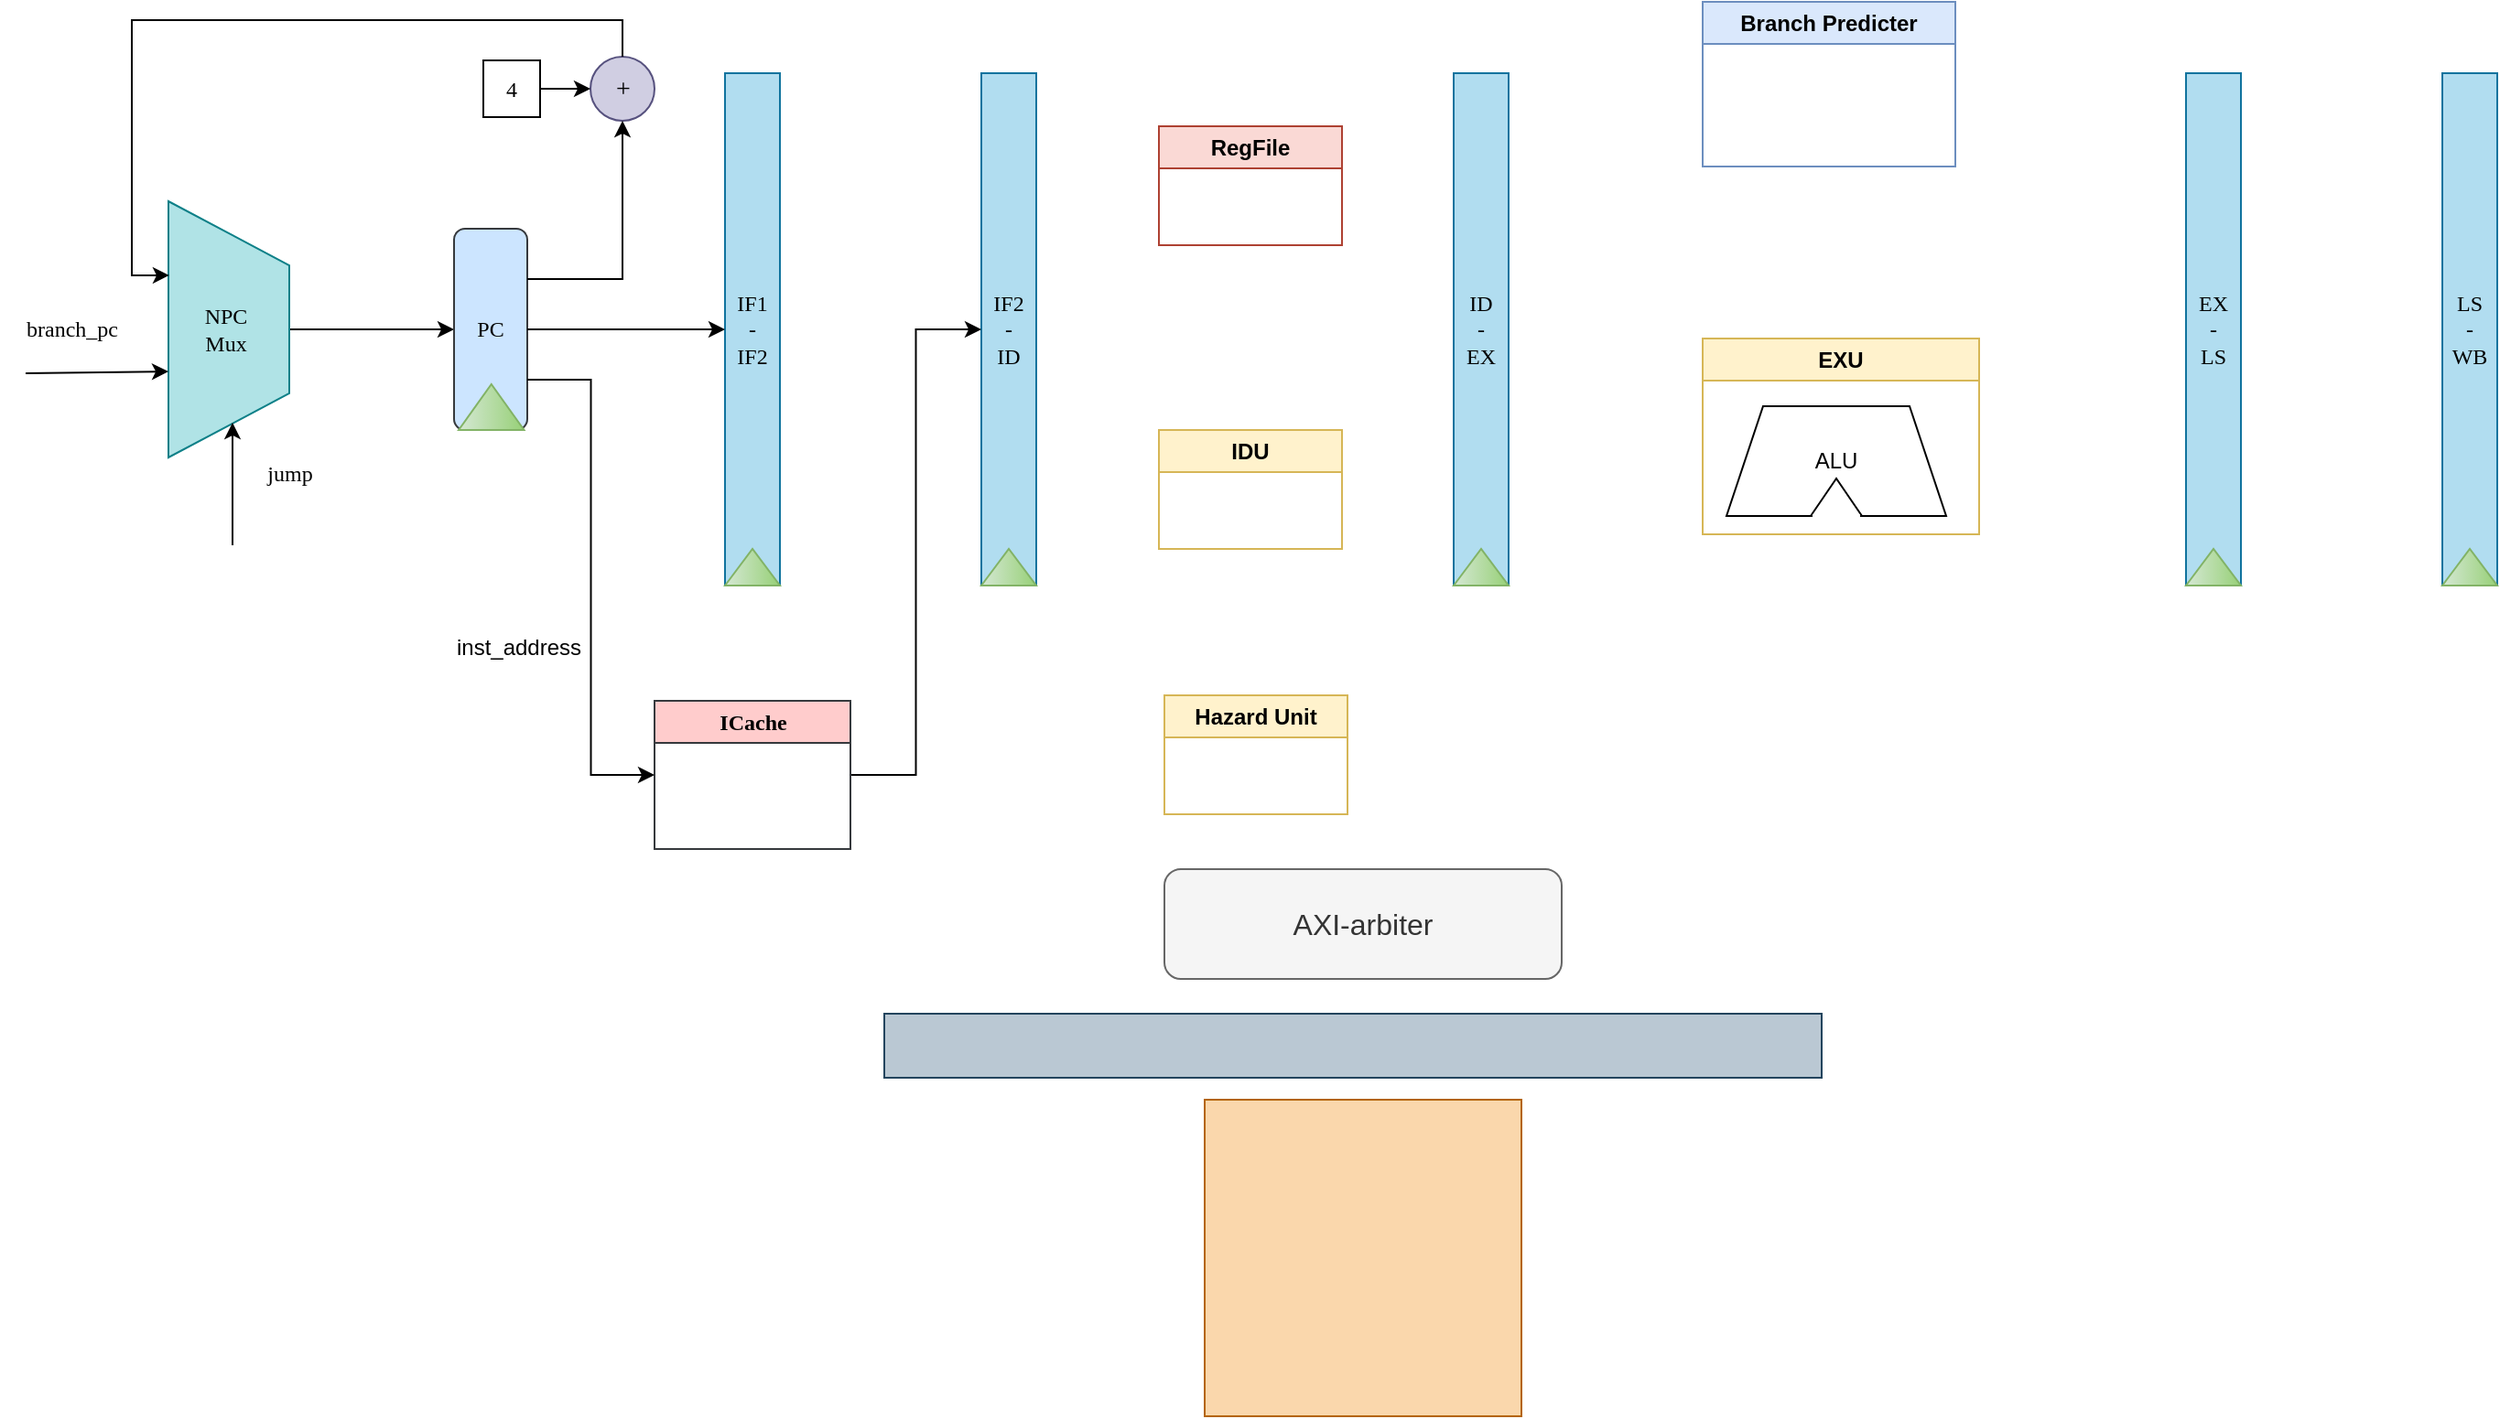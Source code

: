 <mxfile version="26.2.13">
  <diagram name="第 1 页" id="i_lu6gf9jANUXiw85ay-">
    <mxGraphModel dx="2563" dy="901" grid="0" gridSize="10" guides="1" tooltips="1" connect="1" arrows="1" fold="1" page="1" pageScale="1" pageWidth="827" pageHeight="1169" math="0" shadow="0">
      <root>
        <mxCell id="0" />
        <mxCell id="1" parent="0" />
        <mxCell id="-_rxrSTBlriCxvDMtsWQ-1" value="IF1&lt;div&gt;-&lt;/div&gt;&lt;div&gt;IF2&lt;/div&gt;" style="rounded=0;whiteSpace=wrap;html=1;fillColor=#b1ddf0;strokeColor=#10739e;fontFamily=Comic Sans MS;" vertex="1" parent="1">
          <mxGeometry x="130" y="180" width="30" height="280" as="geometry" />
        </mxCell>
        <mxCell id="-_rxrSTBlriCxvDMtsWQ-2" value="" style="triangle;whiteSpace=wrap;html=1;rotation=-90;fillColor=#d5e8d4;strokeColor=#82b366;gradientColor=#97d077;fontFamily=Comic Sans MS;" vertex="1" parent="1">
          <mxGeometry x="135" y="435" width="20" height="30" as="geometry" />
        </mxCell>
        <mxCell id="-_rxrSTBlriCxvDMtsWQ-3" value="IF2&lt;div&gt;-&lt;/div&gt;&lt;div&gt;ID&lt;/div&gt;" style="rounded=0;whiteSpace=wrap;html=1;fillColor=#b1ddf0;strokeColor=#10739e;fontFamily=Comic Sans MS;" vertex="1" parent="1">
          <mxGeometry x="270" y="180" width="30" height="280" as="geometry" />
        </mxCell>
        <mxCell id="-_rxrSTBlriCxvDMtsWQ-4" value="" style="triangle;whiteSpace=wrap;html=1;rotation=-90;fillColor=#d5e8d4;strokeColor=#82b366;gradientColor=#97d077;fontFamily=Comic Sans MS;" vertex="1" parent="1">
          <mxGeometry x="275" y="435" width="20" height="30" as="geometry" />
        </mxCell>
        <mxCell id="-_rxrSTBlriCxvDMtsWQ-5" value="ID&lt;div&gt;-&lt;/div&gt;&lt;div&gt;EX&lt;/div&gt;" style="rounded=0;whiteSpace=wrap;html=1;fillColor=#b1ddf0;strokeColor=#10739e;fontFamily=Comic Sans MS;" vertex="1" parent="1">
          <mxGeometry x="528" y="180" width="30" height="280" as="geometry" />
        </mxCell>
        <mxCell id="-_rxrSTBlriCxvDMtsWQ-6" value="" style="triangle;whiteSpace=wrap;html=1;rotation=-90;fillColor=#d5e8d4;strokeColor=#82b366;gradientColor=#97d077;fontFamily=Comic Sans MS;" vertex="1" parent="1">
          <mxGeometry x="533" y="435" width="20" height="30" as="geometry" />
        </mxCell>
        <mxCell id="-_rxrSTBlriCxvDMtsWQ-7" value="EX&lt;br&gt;&lt;div&gt;-&lt;/div&gt;&lt;div&gt;LS&lt;/div&gt;" style="rounded=0;whiteSpace=wrap;html=1;fillColor=#b1ddf0;strokeColor=#10739e;fontFamily=Comic Sans MS;" vertex="1" parent="1">
          <mxGeometry x="928" y="180" width="30" height="280" as="geometry" />
        </mxCell>
        <mxCell id="-_rxrSTBlriCxvDMtsWQ-8" value="" style="triangle;whiteSpace=wrap;html=1;rotation=-90;fillColor=#d5e8d4;strokeColor=#82b366;gradientColor=#97d077;fontFamily=Comic Sans MS;" vertex="1" parent="1">
          <mxGeometry x="933" y="435" width="20" height="30" as="geometry" />
        </mxCell>
        <mxCell id="-_rxrSTBlriCxvDMtsWQ-9" value="LS&lt;div&gt;-&lt;/div&gt;&lt;div&gt;WB&lt;/div&gt;" style="rounded=0;whiteSpace=wrap;html=1;fillColor=#b1ddf0;strokeColor=#10739e;fontFamily=Comic Sans MS;" vertex="1" parent="1">
          <mxGeometry x="1068" y="180" width="30" height="280" as="geometry" />
        </mxCell>
        <mxCell id="-_rxrSTBlriCxvDMtsWQ-10" value="" style="triangle;whiteSpace=wrap;html=1;rotation=-90;fillColor=#d5e8d4;strokeColor=#82b366;gradientColor=#97d077;fontFamily=Comic Sans MS;" vertex="1" parent="1">
          <mxGeometry x="1073" y="435" width="20" height="30" as="geometry" />
        </mxCell>
        <mxCell id="-_rxrSTBlriCxvDMtsWQ-34" style="edgeStyle=orthogonalEdgeStyle;rounded=0;orthogonalLoop=1;jettySize=auto;html=1;exitX=1;exitY=0.5;exitDx=0;exitDy=0;entryX=0;entryY=0.5;entryDx=0;entryDy=0;" edge="1" parent="1" source="-_rxrSTBlriCxvDMtsWQ-13" target="-_rxrSTBlriCxvDMtsWQ-3">
          <mxGeometry relative="1" as="geometry" />
        </mxCell>
        <mxCell id="-_rxrSTBlriCxvDMtsWQ-13" value="ICache" style="swimlane;whiteSpace=wrap;html=1;fillColor=#ffcccc;strokeColor=#36393d;fontFamily=Comic Sans MS;" vertex="1" parent="1">
          <mxGeometry x="91.5" y="523" width="107" height="81" as="geometry" />
        </mxCell>
        <mxCell id="-_rxrSTBlriCxvDMtsWQ-31" style="edgeStyle=orthogonalEdgeStyle;rounded=0;orthogonalLoop=1;jettySize=auto;html=1;exitX=1;exitY=0.5;exitDx=0;exitDy=0;exitPerimeter=0;entryX=0;entryY=0.5;entryDx=0;entryDy=0;" edge="1" parent="1" source="-_rxrSTBlriCxvDMtsWQ-17" target="-_rxrSTBlriCxvDMtsWQ-11">
          <mxGeometry relative="1" as="geometry" />
        </mxCell>
        <mxCell id="-_rxrSTBlriCxvDMtsWQ-17" value="" style="verticalLabelPosition=bottom;align=center;dashed=0;html=1;verticalAlign=top;shape=mxgraph.pid.piping.concentric_reducer;fillColor=#b0e3e6;strokeColor=#0e8088;fontFamily=Comic Sans MS;" vertex="1" parent="1">
          <mxGeometry x="-174" y="250" width="66" height="140" as="geometry" />
        </mxCell>
        <mxCell id="-_rxrSTBlriCxvDMtsWQ-19" value="NPC&lt;div&gt;Mux&lt;/div&gt;" style="text;html=1;align=center;verticalAlign=middle;resizable=0;points=[];autosize=1;strokeColor=none;fillColor=none;fontFamily=Comic Sans MS;" vertex="1" parent="1">
          <mxGeometry x="-164" y="299.5" width="42" height="41" as="geometry" />
        </mxCell>
        <mxCell id="-_rxrSTBlriCxvDMtsWQ-20" value="&lt;font style=&quot;font-size: 14px;&quot;&gt;+&lt;/font&gt;" style="ellipse;whiteSpace=wrap;html=1;aspect=fixed;fillColor=#d0cee2;strokeColor=#56517e;fontFamily=Comic Sans MS;" vertex="1" parent="1">
          <mxGeometry x="56.5" y="171" width="35" height="35" as="geometry" />
        </mxCell>
        <mxCell id="-_rxrSTBlriCxvDMtsWQ-21" value="" style="group;fontFamily=Comic Sans MS;" vertex="1" connectable="0" parent="1">
          <mxGeometry x="-18" y="265" width="40" height="110.005" as="geometry" />
        </mxCell>
        <mxCell id="-_rxrSTBlriCxvDMtsWQ-11" value="PC" style="rounded=1;whiteSpace=wrap;html=1;fillColor=#cce5ff;strokeColor=#36393d;fontFamily=Comic Sans MS;" vertex="1" parent="-_rxrSTBlriCxvDMtsWQ-21">
          <mxGeometry width="40" height="110" as="geometry" />
        </mxCell>
        <mxCell id="-_rxrSTBlriCxvDMtsWQ-12" value="" style="triangle;whiteSpace=wrap;html=1;rotation=-90;fillColor=#d5e8d4;strokeColor=#82b366;gradientColor=#97d077;fontFamily=Comic Sans MS;" vertex="1" parent="-_rxrSTBlriCxvDMtsWQ-21">
          <mxGeometry x="7.88" y="79.63" width="25" height="35.75" as="geometry" />
        </mxCell>
        <mxCell id="-_rxrSTBlriCxvDMtsWQ-22" style="edgeStyle=orthogonalEdgeStyle;rounded=0;orthogonalLoop=1;jettySize=auto;html=1;entryX=0;entryY=0.5;entryDx=0;entryDy=0;fontFamily=Comic Sans MS;" edge="1" parent="1" source="-_rxrSTBlriCxvDMtsWQ-11" target="-_rxrSTBlriCxvDMtsWQ-1">
          <mxGeometry relative="1" as="geometry" />
        </mxCell>
        <mxCell id="-_rxrSTBlriCxvDMtsWQ-23" style="edgeStyle=orthogonalEdgeStyle;rounded=0;orthogonalLoop=1;jettySize=auto;html=1;exitX=1;exitY=0.25;exitDx=0;exitDy=0;entryX=0.5;entryY=1;entryDx=0;entryDy=0;fontFamily=Comic Sans MS;" edge="1" parent="1" source="-_rxrSTBlriCxvDMtsWQ-11" target="-_rxrSTBlriCxvDMtsWQ-20">
          <mxGeometry relative="1" as="geometry" />
        </mxCell>
        <mxCell id="-_rxrSTBlriCxvDMtsWQ-25" style="edgeStyle=orthogonalEdgeStyle;rounded=0;orthogonalLoop=1;jettySize=auto;html=1;exitX=1;exitY=0.5;exitDx=0;exitDy=0;entryX=0;entryY=0.5;entryDx=0;entryDy=0;fontFamily=Comic Sans MS;" edge="1" parent="1" source="-_rxrSTBlriCxvDMtsWQ-24" target="-_rxrSTBlriCxvDMtsWQ-20">
          <mxGeometry relative="1" as="geometry" />
        </mxCell>
        <mxCell id="-_rxrSTBlriCxvDMtsWQ-24" value="4" style="whiteSpace=wrap;html=1;aspect=fixed;fontFamily=Comic Sans MS;" vertex="1" parent="1">
          <mxGeometry x="-2" y="173" width="31" height="31" as="geometry" />
        </mxCell>
        <mxCell id="-_rxrSTBlriCxvDMtsWQ-26" style="edgeStyle=orthogonalEdgeStyle;rounded=0;orthogonalLoop=1;jettySize=auto;html=1;exitX=0.5;exitY=0;exitDx=0;exitDy=0;entryX=0.007;entryY=0.289;entryDx=0;entryDy=0;entryPerimeter=0;fontFamily=Comic Sans MS;" edge="1" parent="1" source="-_rxrSTBlriCxvDMtsWQ-20" target="-_rxrSTBlriCxvDMtsWQ-17">
          <mxGeometry relative="1" as="geometry" />
        </mxCell>
        <mxCell id="-_rxrSTBlriCxvDMtsWQ-27" value="" style="endArrow=classic;html=1;rounded=0;fontFamily=Comic Sans MS;" edge="1" parent="1">
          <mxGeometry width="50" height="50" relative="1" as="geometry">
            <mxPoint x="-252" y="344" as="sourcePoint" />
            <mxPoint x="-174" y="343" as="targetPoint" />
          </mxGeometry>
        </mxCell>
        <mxCell id="-_rxrSTBlriCxvDMtsWQ-28" value="branch_pc" style="text;html=1;align=center;verticalAlign=middle;resizable=0;points=[];autosize=1;strokeColor=none;fillColor=none;fontFamily=Comic Sans MS;" vertex="1" parent="1">
          <mxGeometry x="-266" y="307" width="77" height="26" as="geometry" />
        </mxCell>
        <mxCell id="-_rxrSTBlriCxvDMtsWQ-29" value="" style="endArrow=classic;html=1;rounded=0;fontFamily=Comic Sans MS;" edge="1" parent="1">
          <mxGeometry width="50" height="50" relative="1" as="geometry">
            <mxPoint x="-139" y="438" as="sourcePoint" />
            <mxPoint x="-139" y="371" as="targetPoint" />
          </mxGeometry>
        </mxCell>
        <mxCell id="-_rxrSTBlriCxvDMtsWQ-30" value="jump" style="text;html=1;align=center;verticalAlign=middle;resizable=0;points=[];autosize=1;strokeColor=none;fillColor=none;fontFamily=Comic Sans MS;" vertex="1" parent="1">
          <mxGeometry x="-131" y="386" width="45" height="26" as="geometry" />
        </mxCell>
        <mxCell id="-_rxrSTBlriCxvDMtsWQ-32" style="edgeStyle=orthogonalEdgeStyle;rounded=0;orthogonalLoop=1;jettySize=auto;html=1;exitX=1;exitY=0.75;exitDx=0;exitDy=0;entryX=0;entryY=0.5;entryDx=0;entryDy=0;" edge="1" parent="1" source="-_rxrSTBlriCxvDMtsWQ-11" target="-_rxrSTBlriCxvDMtsWQ-13">
          <mxGeometry relative="1" as="geometry" />
        </mxCell>
        <mxCell id="-_rxrSTBlriCxvDMtsWQ-33" value="inst_address" style="text;html=1;align=center;verticalAlign=middle;resizable=0;points=[];autosize=1;strokeColor=none;fillColor=none;" vertex="1" parent="1">
          <mxGeometry x="-26" y="481" width="86" height="26" as="geometry" />
        </mxCell>
        <mxCell id="-_rxrSTBlriCxvDMtsWQ-35" value="RegFile" style="swimlane;whiteSpace=wrap;html=1;fillColor=#fad9d5;strokeColor=#ae4132;" vertex="1" parent="1">
          <mxGeometry x="367" y="209" width="100" height="65" as="geometry" />
        </mxCell>
        <mxCell id="-_rxrSTBlriCxvDMtsWQ-36" value="IDU" style="swimlane;whiteSpace=wrap;html=1;fillColor=#fff2cc;strokeColor=#d6b656;" vertex="1" parent="1">
          <mxGeometry x="367" y="375.01" width="100" height="65" as="geometry" />
        </mxCell>
        <mxCell id="-_rxrSTBlriCxvDMtsWQ-42" value="Branch Predicter" style="swimlane;whiteSpace=wrap;html=1;fillColor=#dae8fc;strokeColor=#6c8ebf;gradientColor=none;" vertex="1" parent="1">
          <mxGeometry x="664" y="141" width="138" height="90" as="geometry" />
        </mxCell>
        <mxCell id="-_rxrSTBlriCxvDMtsWQ-45" value="EXU" style="swimlane;whiteSpace=wrap;html=1;fillColor=#fff2cc;strokeColor=#d6b656;" vertex="1" parent="1">
          <mxGeometry x="664" y="325" width="151" height="107" as="geometry" />
        </mxCell>
        <mxCell id="-_rxrSTBlriCxvDMtsWQ-48" value="" style="group" vertex="1" connectable="0" parent="-_rxrSTBlriCxvDMtsWQ-45">
          <mxGeometry x="13" y="37" width="120" height="63.75" as="geometry" />
        </mxCell>
        <mxCell id="-_rxrSTBlriCxvDMtsWQ-46" value="ALU" style="shape=trapezoid;perimeter=trapezoidPerimeter;whiteSpace=wrap;html=1;fixedSize=1;" vertex="1" parent="-_rxrSTBlriCxvDMtsWQ-48">
          <mxGeometry width="120" height="60" as="geometry" />
        </mxCell>
        <mxCell id="-_rxrSTBlriCxvDMtsWQ-47" value="" style="triangle;whiteSpace=wrap;html=1;rotation=-90;" vertex="1" parent="-_rxrSTBlriCxvDMtsWQ-48">
          <mxGeometry x="49.75" y="35.75" width="20.5" height="28" as="geometry" />
        </mxCell>
        <mxCell id="-_rxrSTBlriCxvDMtsWQ-49" value="" style="rounded=1;whiteSpace=wrap;html=1;strokeColor=none;arcSize=18;" vertex="1" parent="-_rxrSTBlriCxvDMtsWQ-48">
          <mxGeometry x="47" y="58.75" width="26" height="5" as="geometry" />
        </mxCell>
        <mxCell id="-_rxrSTBlriCxvDMtsWQ-50" value="Hazard Unit" style="swimlane;whiteSpace=wrap;html=1;fillColor=#fff2cc;strokeColor=#d6b656;" vertex="1" parent="1">
          <mxGeometry x="370" y="520" width="100" height="65" as="geometry" />
        </mxCell>
        <mxCell id="-_rxrSTBlriCxvDMtsWQ-51" value="&lt;font size=&quot;3&quot;&gt;AXI-arbiter&lt;/font&gt;" style="rounded=1;whiteSpace=wrap;html=1;fillColor=#f5f5f5;fontColor=#333333;strokeColor=#666666;" vertex="1" parent="1">
          <mxGeometry x="370" y="615" width="217" height="60" as="geometry" />
        </mxCell>
        <mxCell id="-_rxrSTBlriCxvDMtsWQ-53" value="" style="whiteSpace=wrap;html=1;aspect=fixed;fillColor=#fad7ac;strokeColor=#b46504;" vertex="1" parent="1">
          <mxGeometry x="392" y="741" width="173" height="173" as="geometry" />
        </mxCell>
        <mxCell id="-_rxrSTBlriCxvDMtsWQ-56" value="" style="rounded=0;whiteSpace=wrap;html=1;fillColor=#bac8d3;strokeColor=#23445d;" vertex="1" parent="1">
          <mxGeometry x="217" y="694" width="512" height="35" as="geometry" />
        </mxCell>
      </root>
    </mxGraphModel>
  </diagram>
</mxfile>

